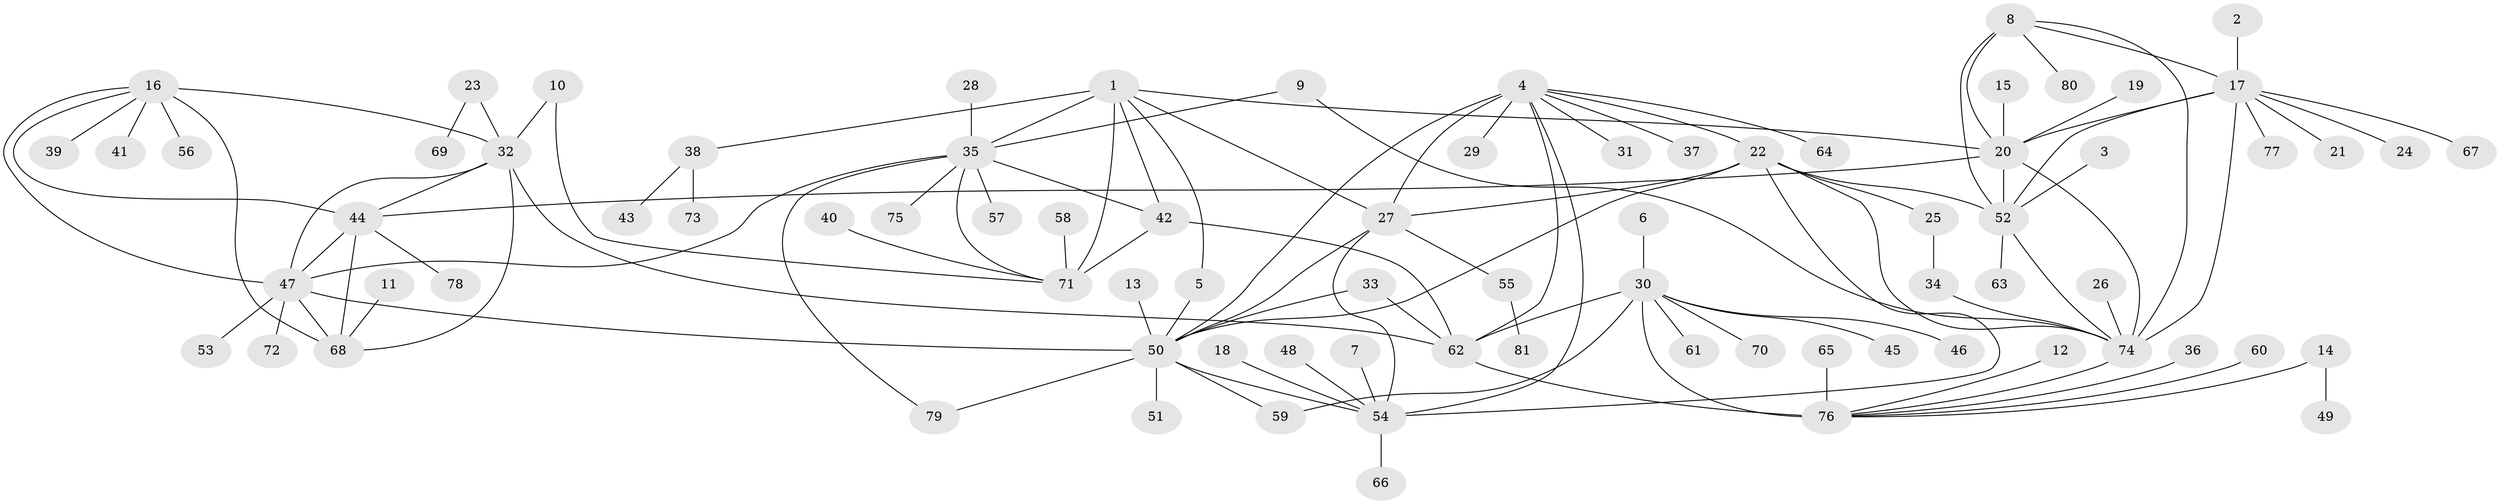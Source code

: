 // original degree distribution, {8: 0.05970149253731343, 6: 0.03731343283582089, 13: 0.014925373134328358, 9: 0.022388059701492536, 11: 0.022388059701492536, 10: 0.022388059701492536, 7: 0.022388059701492536, 12: 0.014925373134328358, 5: 0.007462686567164179, 1: 0.5970149253731343, 2: 0.1417910447761194, 3: 0.029850746268656716, 4: 0.007462686567164179}
// Generated by graph-tools (version 1.1) at 2025/37/03/04/25 23:37:50]
// undirected, 81 vertices, 116 edges
graph export_dot {
  node [color=gray90,style=filled];
  1;
  2;
  3;
  4;
  5;
  6;
  7;
  8;
  9;
  10;
  11;
  12;
  13;
  14;
  15;
  16;
  17;
  18;
  19;
  20;
  21;
  22;
  23;
  24;
  25;
  26;
  27;
  28;
  29;
  30;
  31;
  32;
  33;
  34;
  35;
  36;
  37;
  38;
  39;
  40;
  41;
  42;
  43;
  44;
  45;
  46;
  47;
  48;
  49;
  50;
  51;
  52;
  53;
  54;
  55;
  56;
  57;
  58;
  59;
  60;
  61;
  62;
  63;
  64;
  65;
  66;
  67;
  68;
  69;
  70;
  71;
  72;
  73;
  74;
  75;
  76;
  77;
  78;
  79;
  80;
  81;
  1 -- 5 [weight=1.0];
  1 -- 20 [weight=1.0];
  1 -- 27 [weight=1.0];
  1 -- 35 [weight=2.0];
  1 -- 38 [weight=1.0];
  1 -- 42 [weight=2.0];
  1 -- 71 [weight=4.0];
  2 -- 17 [weight=1.0];
  3 -- 52 [weight=1.0];
  4 -- 22 [weight=2.0];
  4 -- 27 [weight=2.0];
  4 -- 29 [weight=1.0];
  4 -- 31 [weight=1.0];
  4 -- 37 [weight=1.0];
  4 -- 50 [weight=2.0];
  4 -- 54 [weight=2.0];
  4 -- 62 [weight=1.0];
  4 -- 64 [weight=1.0];
  5 -- 50 [weight=1.0];
  6 -- 30 [weight=1.0];
  7 -- 54 [weight=1.0];
  8 -- 17 [weight=1.0];
  8 -- 20 [weight=1.0];
  8 -- 52 [weight=2.0];
  8 -- 74 [weight=1.0];
  8 -- 80 [weight=1.0];
  9 -- 35 [weight=1.0];
  9 -- 74 [weight=1.0];
  10 -- 32 [weight=1.0];
  10 -- 71 [weight=1.0];
  11 -- 68 [weight=1.0];
  12 -- 76 [weight=1.0];
  13 -- 50 [weight=1.0];
  14 -- 49 [weight=1.0];
  14 -- 76 [weight=1.0];
  15 -- 20 [weight=1.0];
  16 -- 32 [weight=1.0];
  16 -- 39 [weight=1.0];
  16 -- 41 [weight=1.0];
  16 -- 44 [weight=1.0];
  16 -- 47 [weight=1.0];
  16 -- 56 [weight=1.0];
  16 -- 68 [weight=2.0];
  17 -- 20 [weight=1.0];
  17 -- 21 [weight=1.0];
  17 -- 24 [weight=1.0];
  17 -- 52 [weight=2.0];
  17 -- 67 [weight=1.0];
  17 -- 74 [weight=1.0];
  17 -- 77 [weight=1.0];
  18 -- 54 [weight=1.0];
  19 -- 20 [weight=1.0];
  20 -- 44 [weight=1.0];
  20 -- 52 [weight=2.0];
  20 -- 74 [weight=1.0];
  22 -- 25 [weight=1.0];
  22 -- 27 [weight=1.0];
  22 -- 50 [weight=1.0];
  22 -- 52 [weight=1.0];
  22 -- 54 [weight=1.0];
  22 -- 74 [weight=1.0];
  23 -- 32 [weight=1.0];
  23 -- 69 [weight=1.0];
  25 -- 34 [weight=1.0];
  26 -- 74 [weight=1.0];
  27 -- 50 [weight=1.0];
  27 -- 54 [weight=1.0];
  27 -- 55 [weight=1.0];
  28 -- 35 [weight=1.0];
  30 -- 45 [weight=1.0];
  30 -- 46 [weight=1.0];
  30 -- 59 [weight=1.0];
  30 -- 61 [weight=1.0];
  30 -- 62 [weight=6.0];
  30 -- 70 [weight=1.0];
  30 -- 76 [weight=3.0];
  32 -- 44 [weight=1.0];
  32 -- 47 [weight=1.0];
  32 -- 62 [weight=1.0];
  32 -- 68 [weight=2.0];
  33 -- 50 [weight=1.0];
  33 -- 62 [weight=1.0];
  34 -- 74 [weight=1.0];
  35 -- 42 [weight=1.0];
  35 -- 47 [weight=1.0];
  35 -- 57 [weight=1.0];
  35 -- 71 [weight=2.0];
  35 -- 75 [weight=1.0];
  35 -- 79 [weight=1.0];
  36 -- 76 [weight=1.0];
  38 -- 43 [weight=1.0];
  38 -- 73 [weight=1.0];
  40 -- 71 [weight=1.0];
  42 -- 62 [weight=1.0];
  42 -- 71 [weight=2.0];
  44 -- 47 [weight=1.0];
  44 -- 68 [weight=2.0];
  44 -- 78 [weight=1.0];
  47 -- 50 [weight=1.0];
  47 -- 53 [weight=1.0];
  47 -- 68 [weight=2.0];
  47 -- 72 [weight=1.0];
  48 -- 54 [weight=1.0];
  50 -- 51 [weight=1.0];
  50 -- 54 [weight=1.0];
  50 -- 59 [weight=1.0];
  50 -- 79 [weight=1.0];
  52 -- 63 [weight=1.0];
  52 -- 74 [weight=2.0];
  54 -- 66 [weight=1.0];
  55 -- 81 [weight=1.0];
  58 -- 71 [weight=1.0];
  60 -- 76 [weight=1.0];
  62 -- 76 [weight=2.0];
  65 -- 76 [weight=1.0];
  74 -- 76 [weight=1.0];
}
